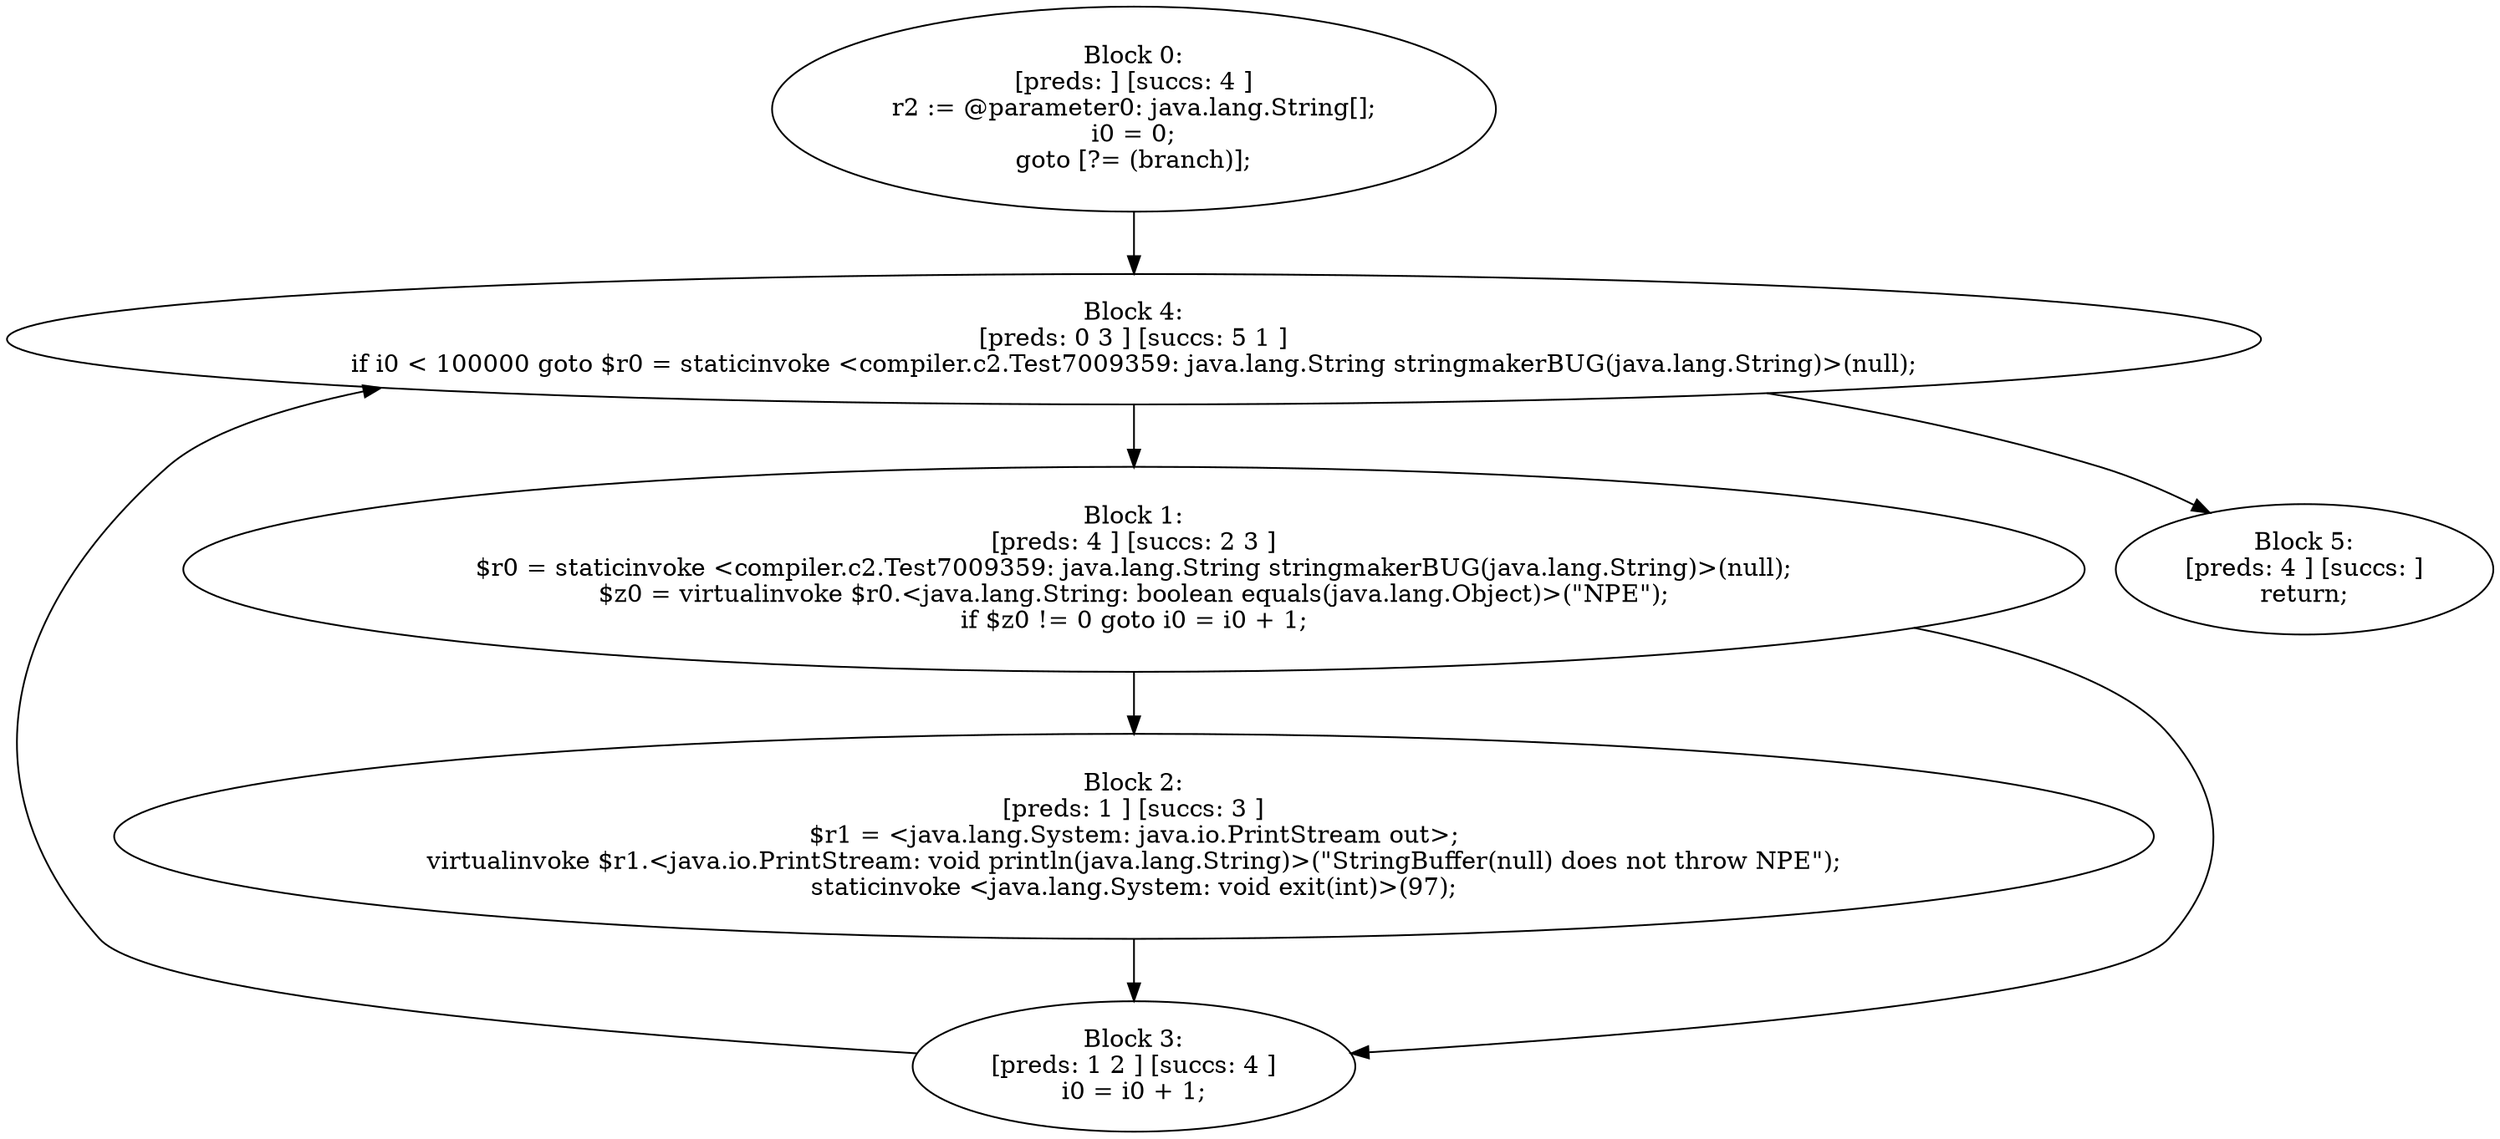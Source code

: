 digraph "unitGraph" {
    "Block 0:
[preds: ] [succs: 4 ]
r2 := @parameter0: java.lang.String[];
i0 = 0;
goto [?= (branch)];
"
    "Block 1:
[preds: 4 ] [succs: 2 3 ]
$r0 = staticinvoke <compiler.c2.Test7009359: java.lang.String stringmakerBUG(java.lang.String)>(null);
$z0 = virtualinvoke $r0.<java.lang.String: boolean equals(java.lang.Object)>(\"NPE\");
if $z0 != 0 goto i0 = i0 + 1;
"
    "Block 2:
[preds: 1 ] [succs: 3 ]
$r1 = <java.lang.System: java.io.PrintStream out>;
virtualinvoke $r1.<java.io.PrintStream: void println(java.lang.String)>(\"StringBuffer(null) does not throw NPE\");
staticinvoke <java.lang.System: void exit(int)>(97);
"
    "Block 3:
[preds: 1 2 ] [succs: 4 ]
i0 = i0 + 1;
"
    "Block 4:
[preds: 0 3 ] [succs: 5 1 ]
if i0 < 100000 goto $r0 = staticinvoke <compiler.c2.Test7009359: java.lang.String stringmakerBUG(java.lang.String)>(null);
"
    "Block 5:
[preds: 4 ] [succs: ]
return;
"
    "Block 0:
[preds: ] [succs: 4 ]
r2 := @parameter0: java.lang.String[];
i0 = 0;
goto [?= (branch)];
"->"Block 4:
[preds: 0 3 ] [succs: 5 1 ]
if i0 < 100000 goto $r0 = staticinvoke <compiler.c2.Test7009359: java.lang.String stringmakerBUG(java.lang.String)>(null);
";
    "Block 1:
[preds: 4 ] [succs: 2 3 ]
$r0 = staticinvoke <compiler.c2.Test7009359: java.lang.String stringmakerBUG(java.lang.String)>(null);
$z0 = virtualinvoke $r0.<java.lang.String: boolean equals(java.lang.Object)>(\"NPE\");
if $z0 != 0 goto i0 = i0 + 1;
"->"Block 2:
[preds: 1 ] [succs: 3 ]
$r1 = <java.lang.System: java.io.PrintStream out>;
virtualinvoke $r1.<java.io.PrintStream: void println(java.lang.String)>(\"StringBuffer(null) does not throw NPE\");
staticinvoke <java.lang.System: void exit(int)>(97);
";
    "Block 1:
[preds: 4 ] [succs: 2 3 ]
$r0 = staticinvoke <compiler.c2.Test7009359: java.lang.String stringmakerBUG(java.lang.String)>(null);
$z0 = virtualinvoke $r0.<java.lang.String: boolean equals(java.lang.Object)>(\"NPE\");
if $z0 != 0 goto i0 = i0 + 1;
"->"Block 3:
[preds: 1 2 ] [succs: 4 ]
i0 = i0 + 1;
";
    "Block 2:
[preds: 1 ] [succs: 3 ]
$r1 = <java.lang.System: java.io.PrintStream out>;
virtualinvoke $r1.<java.io.PrintStream: void println(java.lang.String)>(\"StringBuffer(null) does not throw NPE\");
staticinvoke <java.lang.System: void exit(int)>(97);
"->"Block 3:
[preds: 1 2 ] [succs: 4 ]
i0 = i0 + 1;
";
    "Block 3:
[preds: 1 2 ] [succs: 4 ]
i0 = i0 + 1;
"->"Block 4:
[preds: 0 3 ] [succs: 5 1 ]
if i0 < 100000 goto $r0 = staticinvoke <compiler.c2.Test7009359: java.lang.String stringmakerBUG(java.lang.String)>(null);
";
    "Block 4:
[preds: 0 3 ] [succs: 5 1 ]
if i0 < 100000 goto $r0 = staticinvoke <compiler.c2.Test7009359: java.lang.String stringmakerBUG(java.lang.String)>(null);
"->"Block 5:
[preds: 4 ] [succs: ]
return;
";
    "Block 4:
[preds: 0 3 ] [succs: 5 1 ]
if i0 < 100000 goto $r0 = staticinvoke <compiler.c2.Test7009359: java.lang.String stringmakerBUG(java.lang.String)>(null);
"->"Block 1:
[preds: 4 ] [succs: 2 3 ]
$r0 = staticinvoke <compiler.c2.Test7009359: java.lang.String stringmakerBUG(java.lang.String)>(null);
$z0 = virtualinvoke $r0.<java.lang.String: boolean equals(java.lang.Object)>(\"NPE\");
if $z0 != 0 goto i0 = i0 + 1;
";
}
